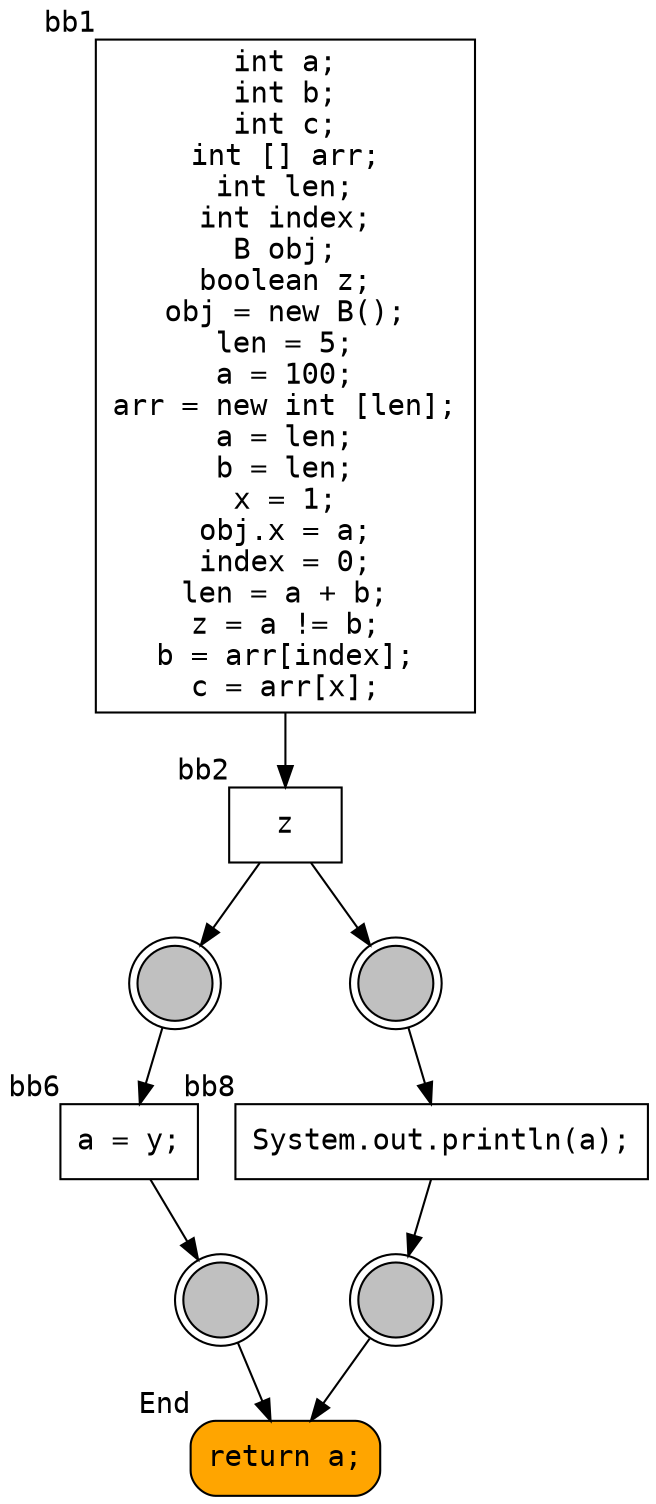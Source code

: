 digraph {
rankdir=TB
"bb1" -> "bb2";

bb1 [fillcolor="white", style="filled", shape="box", fontname="monospace", xlabel="bb1", label="int a;
int b;
int c;
int [] arr;
int len;
int index;
B obj;
boolean z;
obj = new B();
len = 5;
a = 100;
arr = new int [len];
a = len;
b = len;
x = 1;
obj.x = a;
index = 0;
len = a + b;
z = a != b;
b = arr[index];
c = arr[x];
"];
"bb2" -> "bb3","bb4";

bb2 [fillcolor="white", style="filled", shape="box", fontname="monospace", xlabel="bb2", label="z
"];
"bb4" -> "bb8";

bb4 [fillcolor="gray", style="filled", shape="doublecircle", fontname="monospace", label=""];
"bb8" -> "bb9";

bb8 [fillcolor="white", style="filled", shape="box", fontname="monospace", xlabel="bb8", label="System.out.println(a);
"];
"bb9" -> "bb5";

bb9 [fillcolor="gray", style="filled", shape="doublecircle", fontname="monospace", label=""];
bb5 [style="rounded,filled", shape="box", fillcolor="orange", fontname="monospace", xlabel="End", label="return a;
"];
"bb3" -> "bb6";

bb3 [fillcolor="gray", style="filled", shape="doublecircle", fontname="monospace", label=""];
"bb6" -> "bb7";

bb6 [fillcolor="white", style="filled", shape="box", fontname="monospace", xlabel="bb6", label="a = y;
"];
"bb7" -> "bb5";

bb7 [fillcolor="gray", style="filled", shape="doublecircle", fontname="monospace", label=""];
}